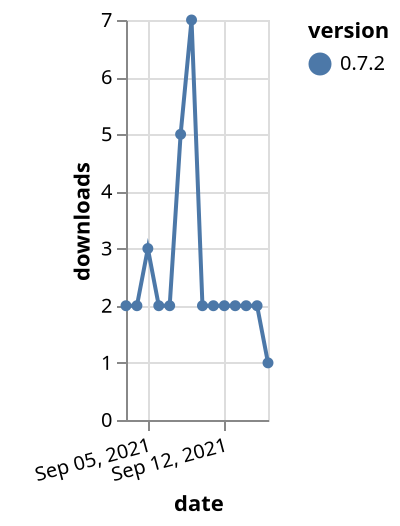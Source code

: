 {"$schema": "https://vega.github.io/schema/vega-lite/v5.json", "description": "A simple bar chart with embedded data.", "data": {"values": [{"date": "2021-09-03", "total": 1906, "delta": 2, "version": "0.7.2"}, {"date": "2021-09-04", "total": 1908, "delta": 2, "version": "0.7.2"}, {"date": "2021-09-05", "total": 1911, "delta": 3, "version": "0.7.2"}, {"date": "2021-09-06", "total": 1913, "delta": 2, "version": "0.7.2"}, {"date": "2021-09-07", "total": 1915, "delta": 2, "version": "0.7.2"}, {"date": "2021-09-08", "total": 1920, "delta": 5, "version": "0.7.2"}, {"date": "2021-09-09", "total": 1927, "delta": 7, "version": "0.7.2"}, {"date": "2021-09-10", "total": 1929, "delta": 2, "version": "0.7.2"}, {"date": "2021-09-11", "total": 1931, "delta": 2, "version": "0.7.2"}, {"date": "2021-09-12", "total": 1933, "delta": 2, "version": "0.7.2"}, {"date": "2021-09-13", "total": 1935, "delta": 2, "version": "0.7.2"}, {"date": "2021-09-14", "total": 1937, "delta": 2, "version": "0.7.2"}, {"date": "2021-09-15", "total": 1939, "delta": 2, "version": "0.7.2"}, {"date": "2021-09-16", "total": 1940, "delta": 1, "version": "0.7.2"}]}, "width": "container", "mark": {"type": "line", "point": {"filled": true}}, "encoding": {"x": {"field": "date", "type": "temporal", "timeUnit": "yearmonthdate", "title": "date", "axis": {"labelAngle": -15}}, "y": {"field": "delta", "type": "quantitative", "title": "downloads"}, "color": {"field": "version", "type": "nominal"}, "tooltip": {"field": "delta"}}}